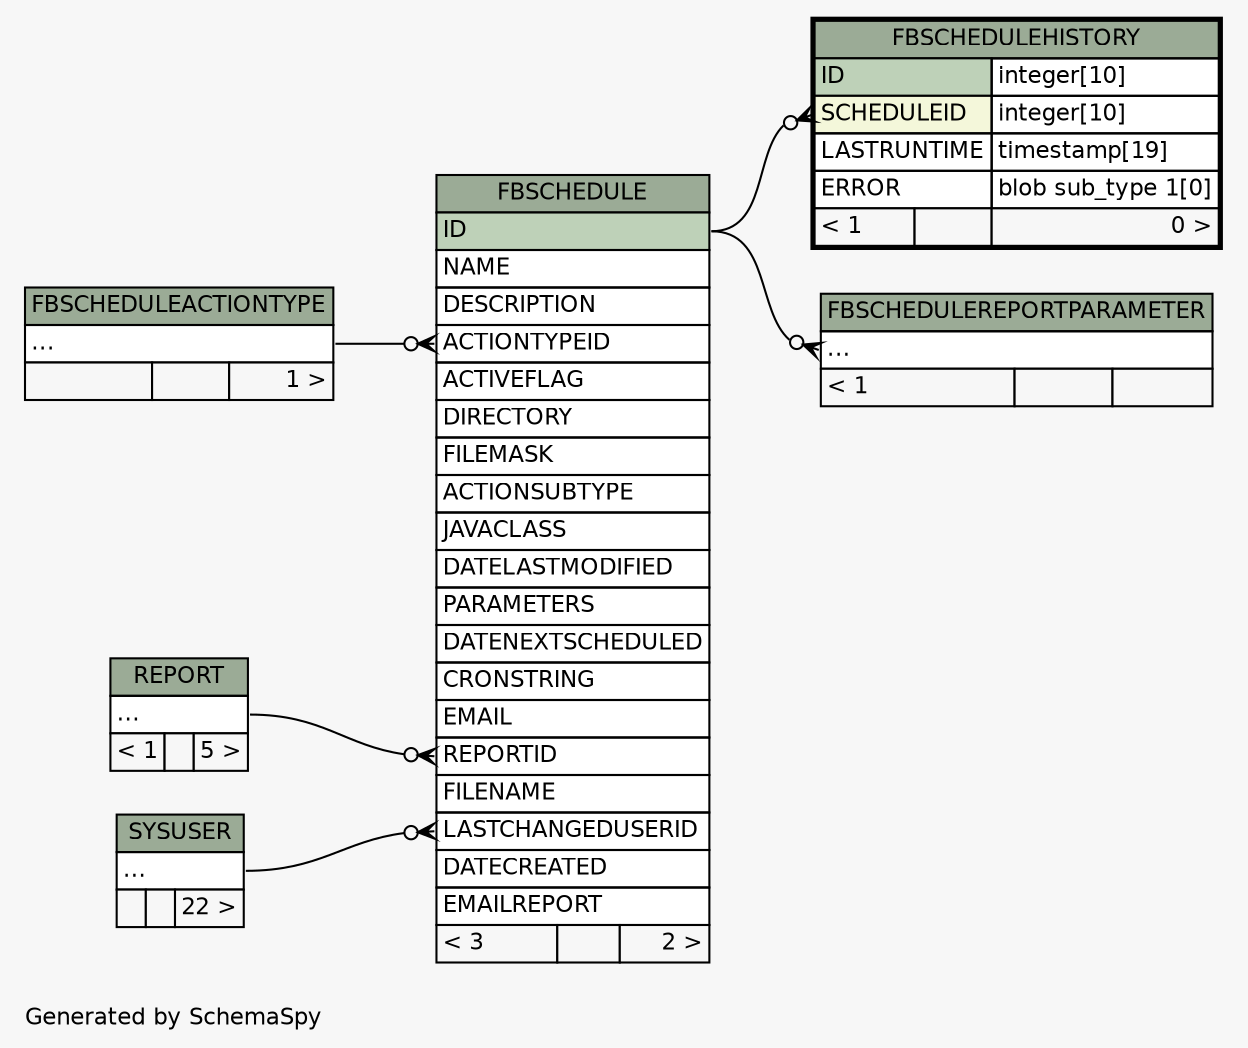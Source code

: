 // dot 2.26.3 on Linux 3.5.0-34-generic
// SchemaSpy rev 590
digraph "twoDegreesRelationshipsDiagram" {
  graph [
    rankdir="RL"
    bgcolor="#f7f7f7"
    label="\nGenerated by SchemaSpy"
    labeljust="l"
    nodesep="0.18"
    ranksep="0.46"
    fontname="Helvetica"
    fontsize="11"
  ];
  node [
    fontname="Helvetica"
    fontsize="11"
    shape="plaintext"
  ];
  edge [
    arrowsize="0.8"
  ];
  "FBSCHEDULE":"ACTIONTYPEID":w -> "FBSCHEDULEACTIONTYPE":"elipses":e [arrowhead=none dir=back arrowtail=crowodot];
  "FBSCHEDULE":"LASTCHANGEDUSERID":w -> "SYSUSER":"elipses":e [arrowhead=none dir=back arrowtail=crowodot];
  "FBSCHEDULE":"REPORTID":w -> "REPORT":"elipses":e [arrowhead=none dir=back arrowtail=crowodot];
  "FBSCHEDULEHISTORY":"SCHEDULEID":w -> "FBSCHEDULE":"ID":e [arrowhead=none dir=back arrowtail=crowodot];
  "FBSCHEDULEREPORTPARAMETER":"elipses":w -> "FBSCHEDULE":"ID":e [arrowhead=none dir=back arrowtail=crowodot];
  "FBSCHEDULE" [
    label=<
    <TABLE BORDER="0" CELLBORDER="1" CELLSPACING="0" BGCOLOR="#ffffff">
      <TR><TD COLSPAN="3" BGCOLOR="#9bab96" ALIGN="CENTER">FBSCHEDULE</TD></TR>
      <TR><TD PORT="ID" COLSPAN="3" BGCOLOR="#bed1b8" ALIGN="LEFT">ID</TD></TR>
      <TR><TD PORT="NAME" COLSPAN="3" ALIGN="LEFT">NAME</TD></TR>
      <TR><TD PORT="DESCRIPTION" COLSPAN="3" ALIGN="LEFT">DESCRIPTION</TD></TR>
      <TR><TD PORT="ACTIONTYPEID" COLSPAN="3" ALIGN="LEFT">ACTIONTYPEID</TD></TR>
      <TR><TD PORT="ACTIVEFLAG" COLSPAN="3" ALIGN="LEFT">ACTIVEFLAG</TD></TR>
      <TR><TD PORT="DIRECTORY" COLSPAN="3" ALIGN="LEFT">DIRECTORY</TD></TR>
      <TR><TD PORT="FILEMASK" COLSPAN="3" ALIGN="LEFT">FILEMASK</TD></TR>
      <TR><TD PORT="ACTIONSUBTYPE" COLSPAN="3" ALIGN="LEFT">ACTIONSUBTYPE</TD></TR>
      <TR><TD PORT="JAVACLASS" COLSPAN="3" ALIGN="LEFT">JAVACLASS</TD></TR>
      <TR><TD PORT="DATELASTMODIFIED" COLSPAN="3" ALIGN="LEFT">DATELASTMODIFIED</TD></TR>
      <TR><TD PORT="PARAMETERS" COLSPAN="3" ALIGN="LEFT">PARAMETERS</TD></TR>
      <TR><TD PORT="DATENEXTSCHEDULED" COLSPAN="3" ALIGN="LEFT">DATENEXTSCHEDULED</TD></TR>
      <TR><TD PORT="CRONSTRING" COLSPAN="3" ALIGN="LEFT">CRONSTRING</TD></TR>
      <TR><TD PORT="EMAIL" COLSPAN="3" ALIGN="LEFT">EMAIL</TD></TR>
      <TR><TD PORT="REPORTID" COLSPAN="3" ALIGN="LEFT">REPORTID</TD></TR>
      <TR><TD PORT="FILENAME" COLSPAN="3" ALIGN="LEFT">FILENAME</TD></TR>
      <TR><TD PORT="LASTCHANGEDUSERID" COLSPAN="3" ALIGN="LEFT">LASTCHANGEDUSERID</TD></TR>
      <TR><TD PORT="DATECREATED" COLSPAN="3" ALIGN="LEFT">DATECREATED</TD></TR>
      <TR><TD PORT="EMAILREPORT" COLSPAN="3" ALIGN="LEFT">EMAILREPORT</TD></TR>
      <TR><TD ALIGN="LEFT" BGCOLOR="#f7f7f7">&lt; 3</TD><TD ALIGN="RIGHT" BGCOLOR="#f7f7f7">  </TD><TD ALIGN="RIGHT" BGCOLOR="#f7f7f7">2 &gt;</TD></TR>
    </TABLE>>
    URL="FBSCHEDULE.html"
    tooltip="FBSCHEDULE"
  ];
  "FBSCHEDULEACTIONTYPE" [
    label=<
    <TABLE BORDER="0" CELLBORDER="1" CELLSPACING="0" BGCOLOR="#ffffff">
      <TR><TD COLSPAN="3" BGCOLOR="#9bab96" ALIGN="CENTER">FBSCHEDULEACTIONTYPE</TD></TR>
      <TR><TD PORT="elipses" COLSPAN="3" ALIGN="LEFT">...</TD></TR>
      <TR><TD ALIGN="LEFT" BGCOLOR="#f7f7f7">  </TD><TD ALIGN="RIGHT" BGCOLOR="#f7f7f7">  </TD><TD ALIGN="RIGHT" BGCOLOR="#f7f7f7">1 &gt;</TD></TR>
    </TABLE>>
    URL="FBSCHEDULEACTIONTYPE.html"
    tooltip="FBSCHEDULEACTIONTYPE"
  ];
  "FBSCHEDULEHISTORY" [
    label=<
    <TABLE BORDER="2" CELLBORDER="1" CELLSPACING="0" BGCOLOR="#ffffff">
      <TR><TD COLSPAN="3" BGCOLOR="#9bab96" ALIGN="CENTER">FBSCHEDULEHISTORY</TD></TR>
      <TR><TD PORT="ID" COLSPAN="2" BGCOLOR="#bed1b8" ALIGN="LEFT">ID</TD><TD PORT="ID.type" ALIGN="LEFT">integer[10]</TD></TR>
      <TR><TD PORT="SCHEDULEID" COLSPAN="2" BGCOLOR="#f4f7da" ALIGN="LEFT">SCHEDULEID</TD><TD PORT="SCHEDULEID.type" ALIGN="LEFT">integer[10]</TD></TR>
      <TR><TD PORT="LASTRUNTIME" COLSPAN="2" ALIGN="LEFT">LASTRUNTIME</TD><TD PORT="LASTRUNTIME.type" ALIGN="LEFT">timestamp[19]</TD></TR>
      <TR><TD PORT="ERROR" COLSPAN="2" ALIGN="LEFT">ERROR</TD><TD PORT="ERROR.type" ALIGN="LEFT">blob sub_type 1[0]</TD></TR>
      <TR><TD ALIGN="LEFT" BGCOLOR="#f7f7f7">&lt; 1</TD><TD ALIGN="RIGHT" BGCOLOR="#f7f7f7">  </TD><TD ALIGN="RIGHT" BGCOLOR="#f7f7f7">0 &gt;</TD></TR>
    </TABLE>>
    URL="FBSCHEDULEHISTORY.html"
    tooltip="FBSCHEDULEHISTORY"
  ];
  "FBSCHEDULEREPORTPARAMETER" [
    label=<
    <TABLE BORDER="0" CELLBORDER="1" CELLSPACING="0" BGCOLOR="#ffffff">
      <TR><TD COLSPAN="3" BGCOLOR="#9bab96" ALIGN="CENTER">FBSCHEDULEREPORTPARAMETER</TD></TR>
      <TR><TD PORT="elipses" COLSPAN="3" ALIGN="LEFT">...</TD></TR>
      <TR><TD ALIGN="LEFT" BGCOLOR="#f7f7f7">&lt; 1</TD><TD ALIGN="RIGHT" BGCOLOR="#f7f7f7">  </TD><TD ALIGN="RIGHT" BGCOLOR="#f7f7f7">  </TD></TR>
    </TABLE>>
    URL="FBSCHEDULEREPORTPARAMETER.html"
    tooltip="FBSCHEDULEREPORTPARAMETER"
  ];
  "REPORT" [
    label=<
    <TABLE BORDER="0" CELLBORDER="1" CELLSPACING="0" BGCOLOR="#ffffff">
      <TR><TD COLSPAN="3" BGCOLOR="#9bab96" ALIGN="CENTER">REPORT</TD></TR>
      <TR><TD PORT="elipses" COLSPAN="3" ALIGN="LEFT">...</TD></TR>
      <TR><TD ALIGN="LEFT" BGCOLOR="#f7f7f7">&lt; 1</TD><TD ALIGN="RIGHT" BGCOLOR="#f7f7f7">  </TD><TD ALIGN="RIGHT" BGCOLOR="#f7f7f7">5 &gt;</TD></TR>
    </TABLE>>
    URL="REPORT.html"
    tooltip="REPORT"
  ];
  "SYSUSER" [
    label=<
    <TABLE BORDER="0" CELLBORDER="1" CELLSPACING="0" BGCOLOR="#ffffff">
      <TR><TD COLSPAN="3" BGCOLOR="#9bab96" ALIGN="CENTER">SYSUSER</TD></TR>
      <TR><TD PORT="elipses" COLSPAN="3" ALIGN="LEFT">...</TD></TR>
      <TR><TD ALIGN="LEFT" BGCOLOR="#f7f7f7">  </TD><TD ALIGN="RIGHT" BGCOLOR="#f7f7f7">  </TD><TD ALIGN="RIGHT" BGCOLOR="#f7f7f7">22 &gt;</TD></TR>
    </TABLE>>
    URL="SYSUSER.html"
    tooltip="SYSUSER"
  ];
}
